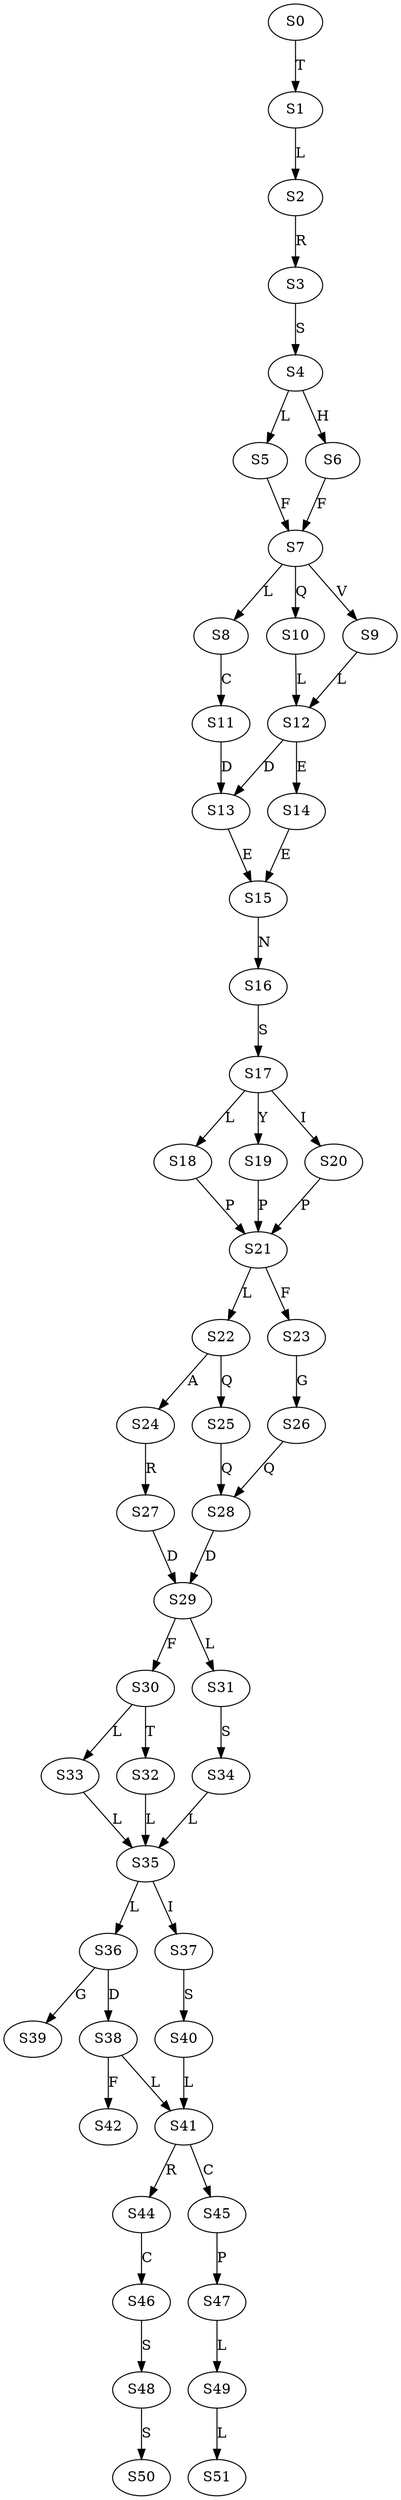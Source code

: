 strict digraph  {
	S0 -> S1 [ label = T ];
	S1 -> S2 [ label = L ];
	S2 -> S3 [ label = R ];
	S3 -> S4 [ label = S ];
	S4 -> S5 [ label = L ];
	S4 -> S6 [ label = H ];
	S5 -> S7 [ label = F ];
	S6 -> S7 [ label = F ];
	S7 -> S8 [ label = L ];
	S7 -> S9 [ label = V ];
	S7 -> S10 [ label = Q ];
	S8 -> S11 [ label = C ];
	S9 -> S12 [ label = L ];
	S10 -> S12 [ label = L ];
	S11 -> S13 [ label = D ];
	S12 -> S14 [ label = E ];
	S12 -> S13 [ label = D ];
	S13 -> S15 [ label = E ];
	S14 -> S15 [ label = E ];
	S15 -> S16 [ label = N ];
	S16 -> S17 [ label = S ];
	S17 -> S18 [ label = L ];
	S17 -> S19 [ label = Y ];
	S17 -> S20 [ label = I ];
	S18 -> S21 [ label = P ];
	S19 -> S21 [ label = P ];
	S20 -> S21 [ label = P ];
	S21 -> S22 [ label = L ];
	S21 -> S23 [ label = F ];
	S22 -> S24 [ label = A ];
	S22 -> S25 [ label = Q ];
	S23 -> S26 [ label = G ];
	S24 -> S27 [ label = R ];
	S25 -> S28 [ label = Q ];
	S26 -> S28 [ label = Q ];
	S27 -> S29 [ label = D ];
	S28 -> S29 [ label = D ];
	S29 -> S30 [ label = F ];
	S29 -> S31 [ label = L ];
	S30 -> S32 [ label = T ];
	S30 -> S33 [ label = L ];
	S31 -> S34 [ label = S ];
	S32 -> S35 [ label = L ];
	S33 -> S35 [ label = L ];
	S34 -> S35 [ label = L ];
	S35 -> S36 [ label = L ];
	S35 -> S37 [ label = I ];
	S36 -> S38 [ label = D ];
	S36 -> S39 [ label = G ];
	S37 -> S40 [ label = S ];
	S38 -> S41 [ label = L ];
	S38 -> S42 [ label = F ];
	S40 -> S41 [ label = L ];
	S41 -> S44 [ label = R ];
	S41 -> S45 [ label = C ];
	S44 -> S46 [ label = C ];
	S45 -> S47 [ label = P ];
	S46 -> S48 [ label = S ];
	S47 -> S49 [ label = L ];
	S48 -> S50 [ label = S ];
	S49 -> S51 [ label = L ];
}
